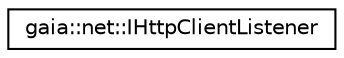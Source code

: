 digraph G
{
  edge [fontname="Helvetica",fontsize="10",labelfontname="Helvetica",labelfontsize="10"];
  node [fontname="Helvetica",fontsize="10",shape=record];
  rankdir=LR;
  Node1 [label="gaia::net::IHttpClientListener",height=0.2,width=0.4,color="black", fillcolor="white", style="filled",URL="$d5/dbd/classgaia_1_1net_1_1_i_http_client_listener.html",tooltip="IHttpClientListener handles callback functions in each stage of HttpClient."];
}
